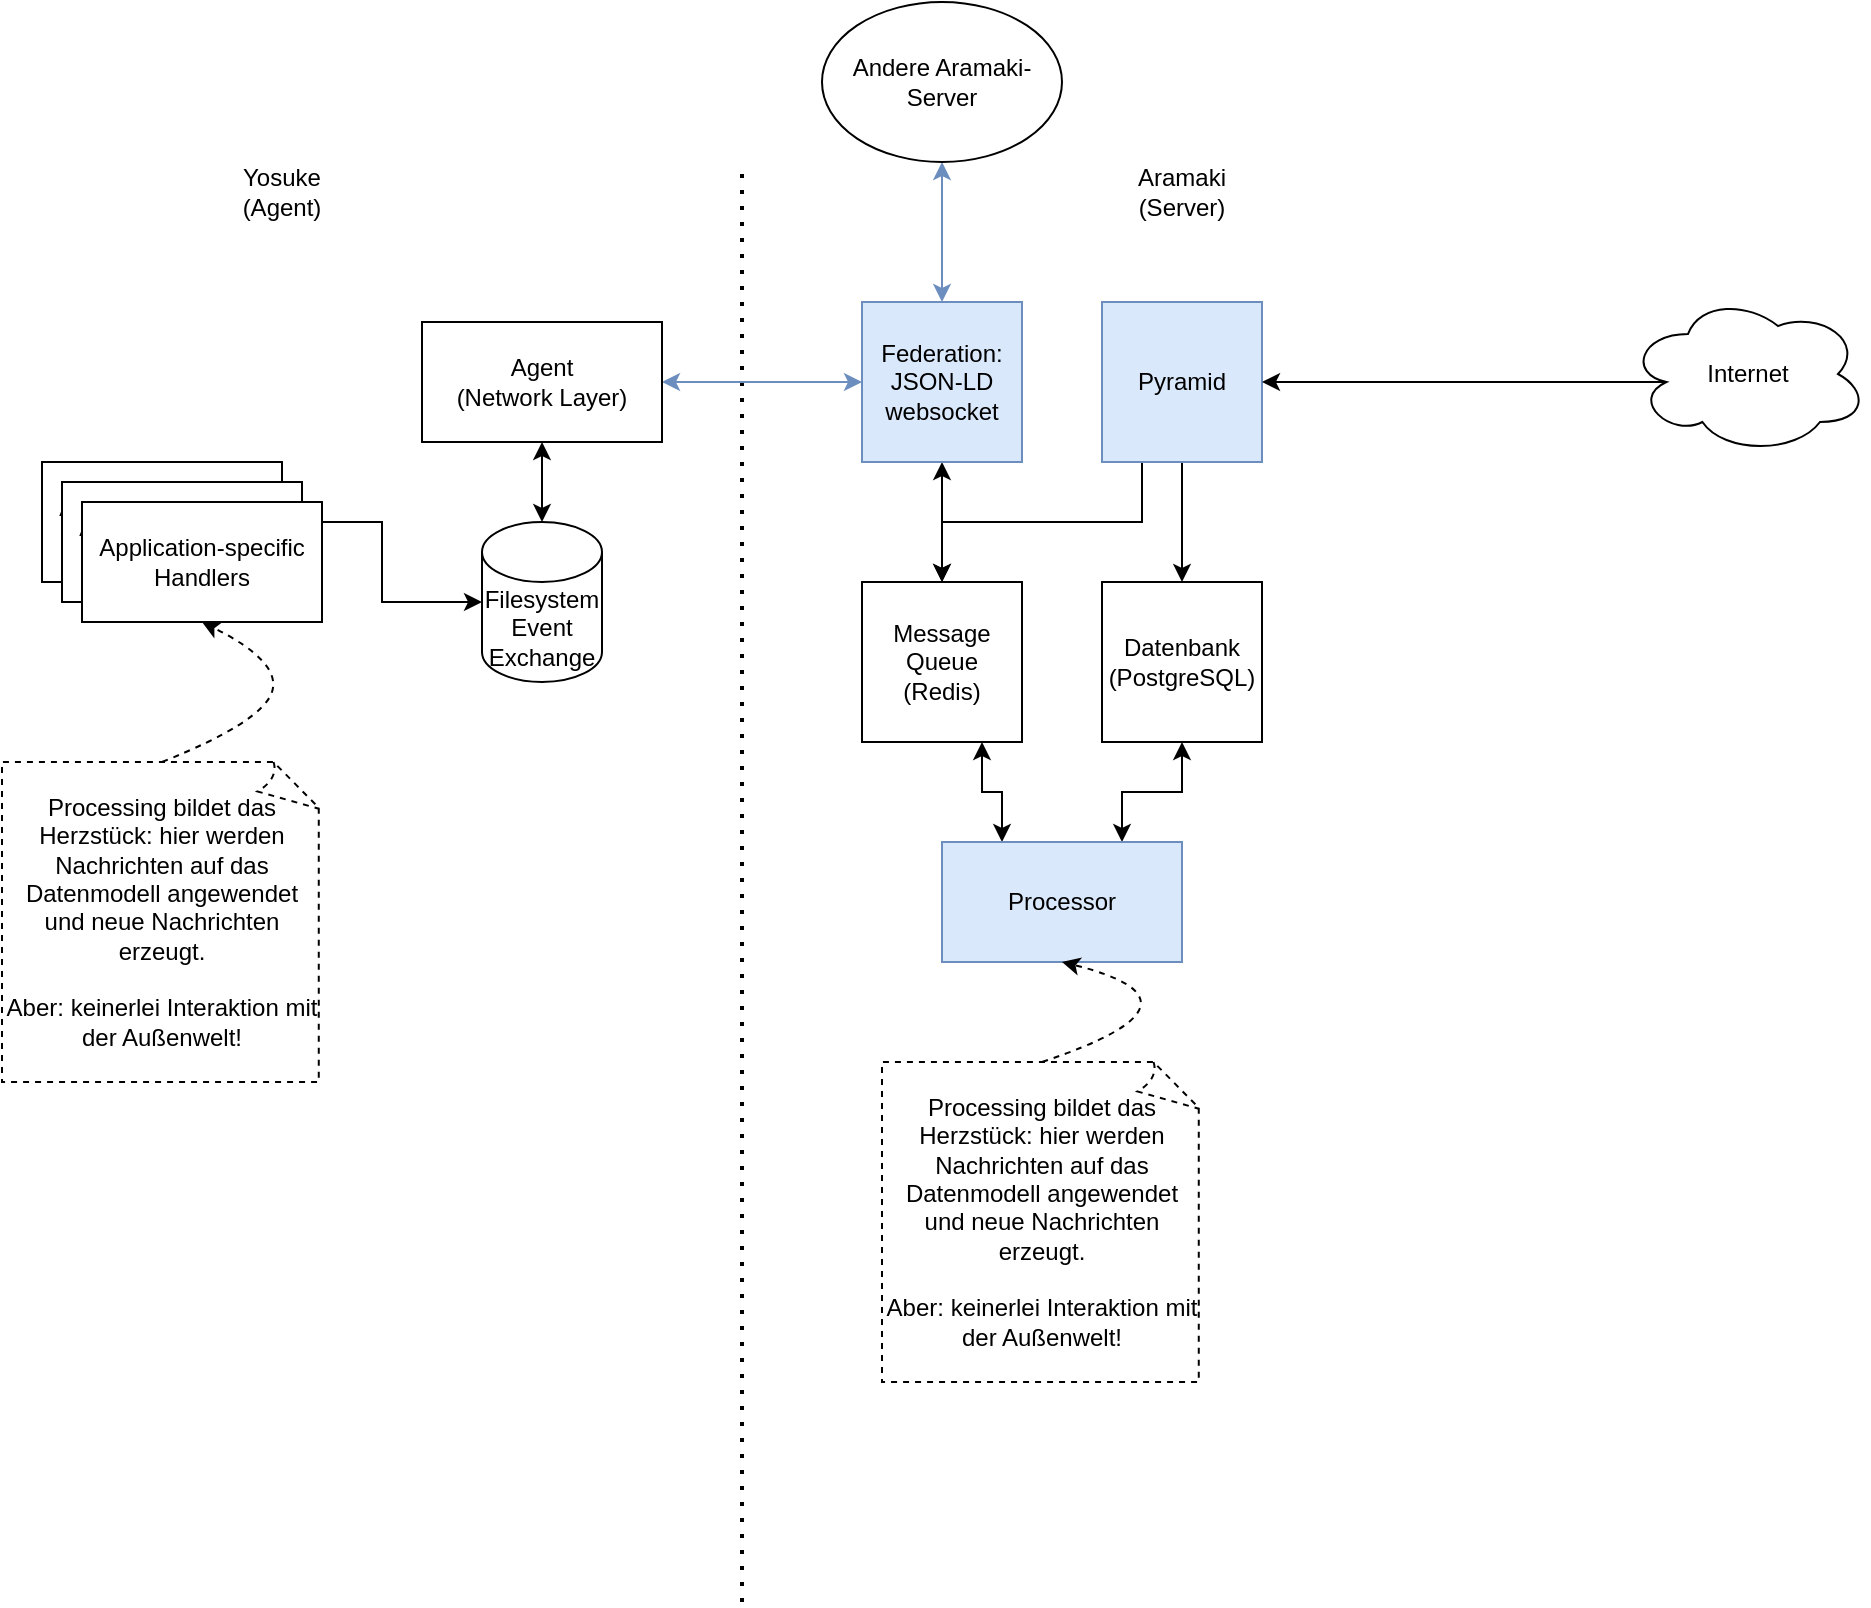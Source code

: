 <mxfile version="24.1.0" type="github">
  <diagram name="Page-1" id="y3V1d1ixLEcBScWZejRS">
    <mxGraphModel dx="1317" dy="932" grid="1" gridSize="10" guides="1" tooltips="1" connect="1" arrows="1" fold="1" page="1" pageScale="1" pageWidth="850" pageHeight="1100" math="0" shadow="0">
      <root>
        <mxCell id="0" />
        <mxCell id="1" parent="0" />
        <mxCell id="9Y30TgncDgO-qN0B-Lh3-16" style="edgeStyle=orthogonalEdgeStyle;rounded=0;orthogonalLoop=1;jettySize=auto;html=1;exitX=0.25;exitY=1;exitDx=0;exitDy=0;entryX=0.5;entryY=0;entryDx=0;entryDy=0;" edge="1" parent="1" source="9Y30TgncDgO-qN0B-Lh3-1" target="9Y30TgncDgO-qN0B-Lh3-12">
          <mxGeometry relative="1" as="geometry" />
        </mxCell>
        <mxCell id="9Y30TgncDgO-qN0B-Lh3-17" style="edgeStyle=orthogonalEdgeStyle;rounded=0;orthogonalLoop=1;jettySize=auto;html=1;exitX=0.5;exitY=1;exitDx=0;exitDy=0;entryX=0.5;entryY=0;entryDx=0;entryDy=0;" edge="1" parent="1" source="9Y30TgncDgO-qN0B-Lh3-1" target="9Y30TgncDgO-qN0B-Lh3-13">
          <mxGeometry relative="1" as="geometry" />
        </mxCell>
        <mxCell id="9Y30TgncDgO-qN0B-Lh3-1" value="Pyramid" style="whiteSpace=wrap;html=1;aspect=fixed;fillColor=#dae8fc;strokeColor=#6c8ebf;" vertex="1" parent="1">
          <mxGeometry x="620" y="150" width="80" height="80" as="geometry" />
        </mxCell>
        <mxCell id="9Y30TgncDgO-qN0B-Lh3-2" value="" style="endArrow=none;dashed=1;html=1;dashPattern=1 3;strokeWidth=2;rounded=0;" edge="1" parent="1">
          <mxGeometry width="50" height="50" relative="1" as="geometry">
            <mxPoint x="440" y="800" as="sourcePoint" />
            <mxPoint x="440" y="80" as="targetPoint" />
          </mxGeometry>
        </mxCell>
        <mxCell id="9Y30TgncDgO-qN0B-Lh3-3" value="Yosuke (Agent)" style="text;html=1;align=center;verticalAlign=middle;whiteSpace=wrap;rounded=0;" vertex="1" parent="1">
          <mxGeometry x="180" y="80" width="60" height="30" as="geometry" />
        </mxCell>
        <mxCell id="9Y30TgncDgO-qN0B-Lh3-4" value="&lt;div&gt;Aramaki&lt;/div&gt;&lt;div&gt;(Server)&lt;br&gt;&lt;/div&gt;" style="text;html=1;align=center;verticalAlign=middle;whiteSpace=wrap;rounded=0;" vertex="1" parent="1">
          <mxGeometry x="630" y="80" width="60" height="30" as="geometry" />
        </mxCell>
        <mxCell id="9Y30TgncDgO-qN0B-Lh3-5" value="Internet" style="ellipse;shape=cloud;whiteSpace=wrap;html=1;" vertex="1" parent="1">
          <mxGeometry x="883" y="146" width="120" height="80" as="geometry" />
        </mxCell>
        <mxCell id="9Y30TgncDgO-qN0B-Lh3-8" style="edgeStyle=orthogonalEdgeStyle;rounded=0;orthogonalLoop=1;jettySize=auto;html=1;exitX=1;exitY=0.5;exitDx=0;exitDy=0;entryX=0.16;entryY=0.55;entryDx=0;entryDy=0;entryPerimeter=0;startArrow=classic;startFill=1;endArrow=none;endFill=0;" edge="1" parent="1" source="9Y30TgncDgO-qN0B-Lh3-1" target="9Y30TgncDgO-qN0B-Lh3-5">
          <mxGeometry relative="1" as="geometry" />
        </mxCell>
        <mxCell id="9Y30TgncDgO-qN0B-Lh3-11" style="edgeStyle=orthogonalEdgeStyle;rounded=0;orthogonalLoop=1;jettySize=auto;html=1;exitX=0.5;exitY=0;exitDx=0;exitDy=0;entryX=0.5;entryY=1;entryDx=0;entryDy=0;startArrow=classic;startFill=1;fillColor=#dae8fc;strokeColor=#6c8ebf;" edge="1" parent="1" source="9Y30TgncDgO-qN0B-Lh3-9" target="9Y30TgncDgO-qN0B-Lh3-10">
          <mxGeometry relative="1" as="geometry" />
        </mxCell>
        <mxCell id="9Y30TgncDgO-qN0B-Lh3-14" style="edgeStyle=orthogonalEdgeStyle;rounded=0;orthogonalLoop=1;jettySize=auto;html=1;exitX=0.5;exitY=1;exitDx=0;exitDy=0;entryX=0.5;entryY=0;entryDx=0;entryDy=0;startArrow=classic;startFill=1;" edge="1" parent="1" source="9Y30TgncDgO-qN0B-Lh3-9" target="9Y30TgncDgO-qN0B-Lh3-12">
          <mxGeometry relative="1" as="geometry" />
        </mxCell>
        <mxCell id="9Y30TgncDgO-qN0B-Lh3-9" value="&lt;div&gt;Federation:&lt;/div&gt;&lt;div&gt;JSON-LD websocket&lt;/div&gt;" style="whiteSpace=wrap;html=1;aspect=fixed;fillColor=#dae8fc;strokeColor=#6c8ebf;" vertex="1" parent="1">
          <mxGeometry x="500" y="150" width="80" height="80" as="geometry" />
        </mxCell>
        <mxCell id="9Y30TgncDgO-qN0B-Lh3-10" value="Andere Aramaki-Server" style="ellipse;whiteSpace=wrap;html=1;" vertex="1" parent="1">
          <mxGeometry x="480" width="120" height="80" as="geometry" />
        </mxCell>
        <mxCell id="9Y30TgncDgO-qN0B-Lh3-20" style="edgeStyle=orthogonalEdgeStyle;rounded=0;orthogonalLoop=1;jettySize=auto;html=1;exitX=0.75;exitY=1;exitDx=0;exitDy=0;entryX=0.25;entryY=0;entryDx=0;entryDy=0;startArrow=classic;startFill=1;" edge="1" parent="1" source="9Y30TgncDgO-qN0B-Lh3-12" target="9Y30TgncDgO-qN0B-Lh3-19">
          <mxGeometry relative="1" as="geometry" />
        </mxCell>
        <mxCell id="9Y30TgncDgO-qN0B-Lh3-12" value="&lt;div&gt;Message Queue&lt;br&gt;&lt;/div&gt;&lt;div&gt;(Redis)&lt;br&gt;&lt;/div&gt;" style="whiteSpace=wrap;html=1;aspect=fixed;" vertex="1" parent="1">
          <mxGeometry x="500" y="290" width="80" height="80" as="geometry" />
        </mxCell>
        <mxCell id="9Y30TgncDgO-qN0B-Lh3-21" style="edgeStyle=orthogonalEdgeStyle;rounded=0;orthogonalLoop=1;jettySize=auto;html=1;exitX=0.5;exitY=1;exitDx=0;exitDy=0;entryX=0.75;entryY=0;entryDx=0;entryDy=0;startArrow=classic;startFill=1;" edge="1" parent="1" source="9Y30TgncDgO-qN0B-Lh3-13" target="9Y30TgncDgO-qN0B-Lh3-19">
          <mxGeometry relative="1" as="geometry" />
        </mxCell>
        <mxCell id="9Y30TgncDgO-qN0B-Lh3-13" value="&lt;div&gt;Datenbank&lt;br&gt;&lt;/div&gt;&lt;div&gt;(PostgreSQL)&lt;br&gt;&lt;/div&gt;" style="whiteSpace=wrap;html=1;aspect=fixed;" vertex="1" parent="1">
          <mxGeometry x="620" y="290" width="80" height="80" as="geometry" />
        </mxCell>
        <mxCell id="9Y30TgncDgO-qN0B-Lh3-19" value="Processor" style="whiteSpace=wrap;html=1;fillColor=#dae8fc;strokeColor=#6c8ebf;" vertex="1" parent="1">
          <mxGeometry x="540" y="420" width="120" height="60" as="geometry" />
        </mxCell>
        <mxCell id="9Y30TgncDgO-qN0B-Lh3-23" style="edgeStyle=orthogonalEdgeStyle;rounded=0;orthogonalLoop=1;jettySize=auto;html=1;exitX=1;exitY=0.5;exitDx=0;exitDy=0;entryX=0;entryY=0.5;entryDx=0;entryDy=0;startArrow=classic;startFill=1;fillColor=#dae8fc;strokeColor=#6c8ebf;" edge="1" parent="1" source="9Y30TgncDgO-qN0B-Lh3-22" target="9Y30TgncDgO-qN0B-Lh3-9">
          <mxGeometry relative="1" as="geometry" />
        </mxCell>
        <mxCell id="9Y30TgncDgO-qN0B-Lh3-25" style="edgeStyle=orthogonalEdgeStyle;rounded=0;orthogonalLoop=1;jettySize=auto;html=1;exitX=0.5;exitY=1;exitDx=0;exitDy=0;startArrow=classic;startFill=1;" edge="1" parent="1" source="9Y30TgncDgO-qN0B-Lh3-22" target="9Y30TgncDgO-qN0B-Lh3-24">
          <mxGeometry relative="1" as="geometry" />
        </mxCell>
        <mxCell id="9Y30TgncDgO-qN0B-Lh3-22" value="&lt;div&gt;Agent&lt;/div&gt;&lt;div&gt;(Network Layer)&lt;br&gt;&lt;/div&gt;" style="rounded=0;whiteSpace=wrap;html=1;" vertex="1" parent="1">
          <mxGeometry x="280" y="160" width="120" height="60" as="geometry" />
        </mxCell>
        <mxCell id="9Y30TgncDgO-qN0B-Lh3-24" value="Filesystem Event Exchange" style="shape=cylinder3;whiteSpace=wrap;html=1;boundedLbl=1;backgroundOutline=1;size=15;" vertex="1" parent="1">
          <mxGeometry x="310" y="260" width="60" height="80" as="geometry" />
        </mxCell>
        <mxCell id="9Y30TgncDgO-qN0B-Lh3-27" style="edgeStyle=orthogonalEdgeStyle;rounded=0;orthogonalLoop=1;jettySize=auto;html=1;exitX=1;exitY=0.5;exitDx=0;exitDy=0;" edge="1" parent="1" source="9Y30TgncDgO-qN0B-Lh3-26" target="9Y30TgncDgO-qN0B-Lh3-24">
          <mxGeometry relative="1" as="geometry" />
        </mxCell>
        <mxCell id="9Y30TgncDgO-qN0B-Lh3-26" value="&lt;div&gt;Application-specific Handler&lt;br&gt;&lt;/div&gt;" style="rounded=0;whiteSpace=wrap;html=1;" vertex="1" parent="1">
          <mxGeometry x="90" y="230" width="120" height="60" as="geometry" />
        </mxCell>
        <mxCell id="9Y30TgncDgO-qN0B-Lh3-28" value="&lt;div&gt;Application-specific Handler&lt;br&gt;&lt;/div&gt;" style="rounded=0;whiteSpace=wrap;html=1;" vertex="1" parent="1">
          <mxGeometry x="100" y="240" width="120" height="60" as="geometry" />
        </mxCell>
        <mxCell id="9Y30TgncDgO-qN0B-Lh3-29" value="&lt;div&gt;Application-specific Handlers&lt;br&gt;&lt;/div&gt;" style="rounded=0;whiteSpace=wrap;html=1;" vertex="1" parent="1">
          <mxGeometry x="110" y="250" width="120" height="60" as="geometry" />
        </mxCell>
        <mxCell id="9Y30TgncDgO-qN0B-Lh3-30" value="&lt;div&gt;Processing bildet das Herzstück: hier werden Nachrichten auf das Datenmodell angewendet und neue Nachrichten erzeugt.&lt;/div&gt;&lt;div&gt;&lt;br&gt;&lt;/div&gt;&lt;div&gt;Aber: keinerlei Interaktion mit der Außenwelt!&lt;br&gt;&lt;/div&gt;" style="whiteSpace=wrap;html=1;shape=mxgraph.basic.document;dashed=1;" vertex="1" parent="1">
          <mxGeometry x="510" y="530" width="160" height="160" as="geometry" />
        </mxCell>
        <mxCell id="9Y30TgncDgO-qN0B-Lh3-32" value="&lt;div&gt;Processing bildet das Herzstück: hier werden Nachrichten auf das Datenmodell angewendet und neue Nachrichten erzeugt.&lt;/div&gt;&lt;div&gt;&lt;br&gt;&lt;/div&gt;&lt;div&gt;Aber: keinerlei Interaktion mit der Außenwelt!&lt;br&gt;&lt;/div&gt;" style="whiteSpace=wrap;html=1;shape=mxgraph.basic.document;dashed=1;" vertex="1" parent="1">
          <mxGeometry x="70" y="380" width="160" height="160" as="geometry" />
        </mxCell>
        <mxCell id="9Y30TgncDgO-qN0B-Lh3-34" value="" style="curved=1;endArrow=classic;html=1;rounded=0;exitX=0.5;exitY=0;exitDx=0;exitDy=0;exitPerimeter=0;entryX=0.5;entryY=1;entryDx=0;entryDy=0;dashed=1;" edge="1" parent="1" source="9Y30TgncDgO-qN0B-Lh3-32" target="9Y30TgncDgO-qN0B-Lh3-29">
          <mxGeometry width="50" height="50" relative="1" as="geometry">
            <mxPoint x="310" y="460" as="sourcePoint" />
            <mxPoint x="360" y="410" as="targetPoint" />
            <Array as="points">
              <mxPoint x="200" y="360" />
              <mxPoint x="210" y="330" />
            </Array>
          </mxGeometry>
        </mxCell>
        <mxCell id="9Y30TgncDgO-qN0B-Lh3-35" value="" style="curved=1;endArrow=classic;html=1;rounded=0;exitX=0.5;exitY=0;exitDx=0;exitDy=0;exitPerimeter=0;entryX=0.5;entryY=1;entryDx=0;entryDy=0;dashed=1;" edge="1" parent="1" source="9Y30TgncDgO-qN0B-Lh3-30" target="9Y30TgncDgO-qN0B-Lh3-19">
          <mxGeometry width="50" height="50" relative="1" as="geometry">
            <mxPoint x="700" y="540" as="sourcePoint" />
            <mxPoint x="720" y="470" as="targetPoint" />
            <Array as="points">
              <mxPoint x="680" y="500" />
            </Array>
          </mxGeometry>
        </mxCell>
      </root>
    </mxGraphModel>
  </diagram>
</mxfile>
